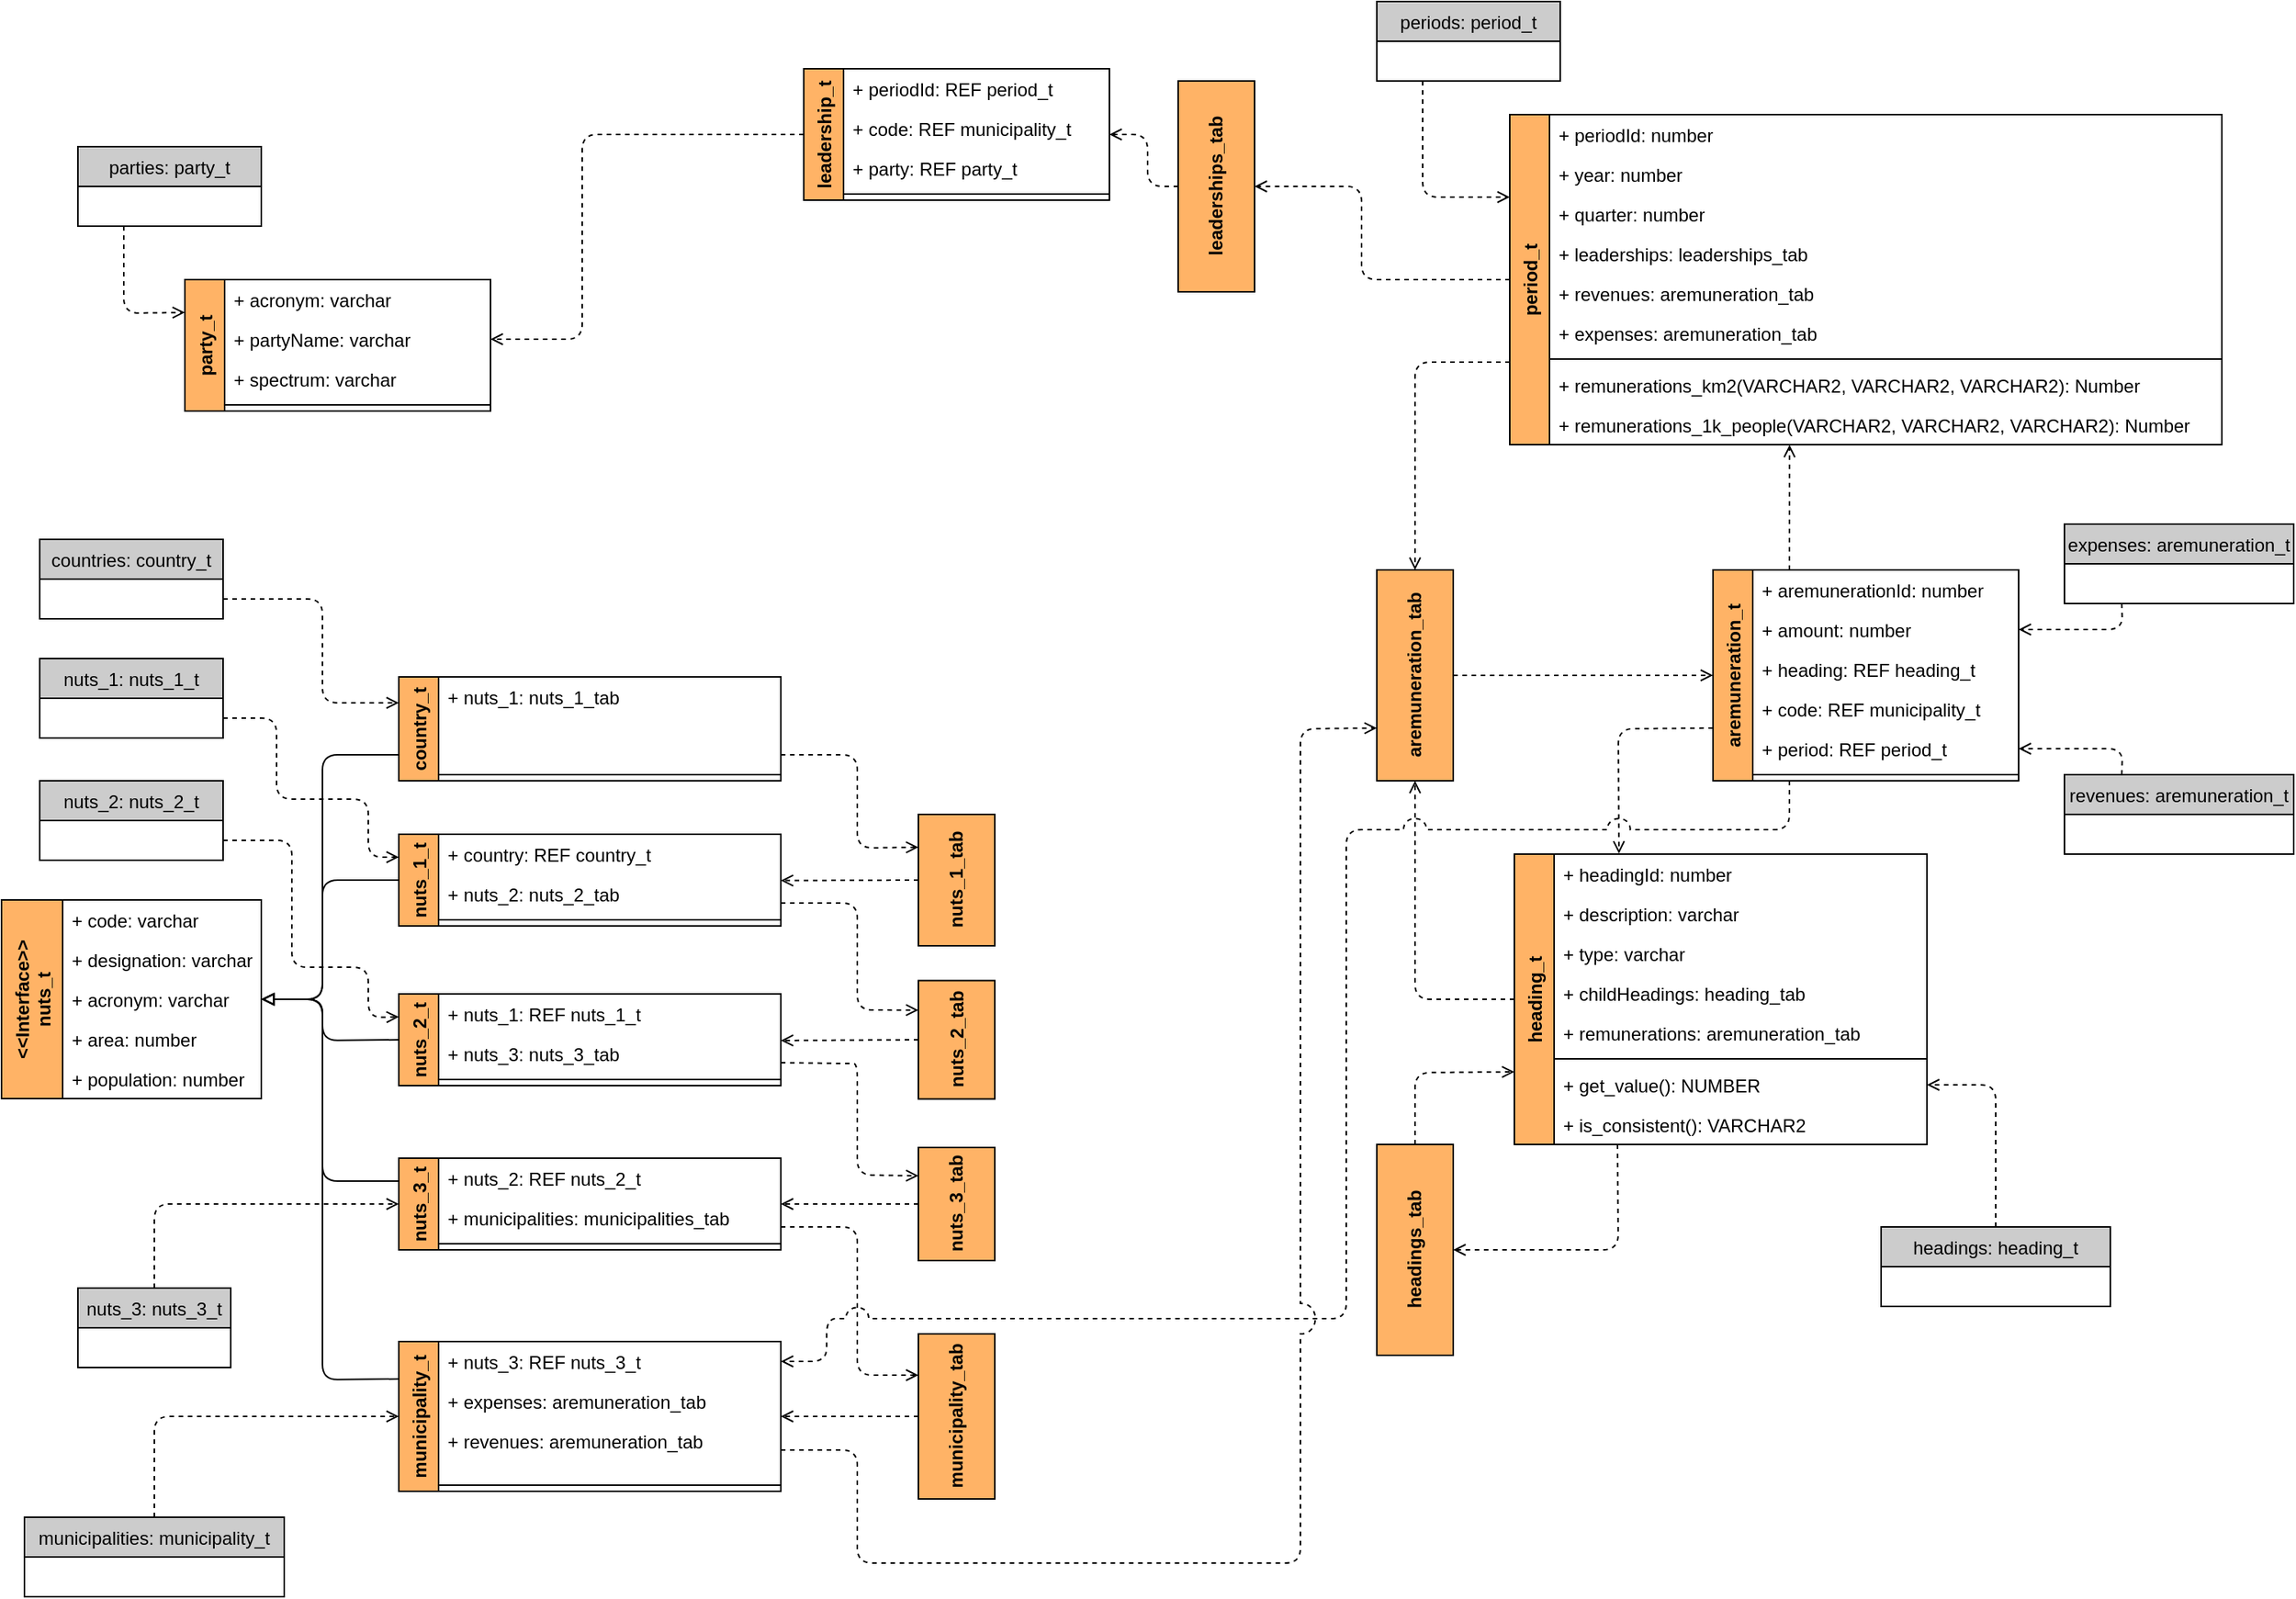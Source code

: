 <mxfile>
    <diagram id="g69ynL82OjRudsUEuq0z" name="Page-1">
        <mxGraphModel dx="1260" dy="1554" grid="1" gridSize="10" guides="1" tooltips="1" connect="1" arrows="1" fold="1" page="1" pageScale="1" pageWidth="800" pageHeight="600" background="#ffffff" math="0" shadow="0">
            <root>
                <mxCell id="0"/>
                <mxCell id="1" parent="0"/>
                <mxCell id="213" style="edgeStyle=none;jumpStyle=none;jumpSize=15;html=1;exitX=0;exitY=0.25;exitDx=0;exitDy=0;endArrow=block;endFill=0;entryX=1;entryY=0.5;entryDx=0;entryDy=0;" edge="1" parent="1" source="2" target="9">
                    <mxGeometry relative="1" as="geometry">
                        <mxPoint x="220" y="220" as="targetPoint"/>
                        <Array as="points">
                            <mxPoint x="240" y="420"/>
                            <mxPoint x="240" y="171"/>
                        </Array>
                    </mxGeometry>
                </mxCell>
                <mxCell id="2" value="municipality_t" style="swimlane;fontStyle=1;align=center;verticalAlign=top;childLayout=stackLayout;horizontal=0;startSize=26;horizontalStack=0;resizeParent=1;resizeParentMax=0;resizeLast=0;collapsible=1;marginBottom=0;fillColor=#FFB366;" parent="1" vertex="1">
                    <mxGeometry x="290" y="395" width="250" height="98" as="geometry"/>
                </mxCell>
                <mxCell id="97" value="+ nuts_3: REF nuts_3_t" style="text;strokeColor=none;fillColor=none;align=left;verticalAlign=top;spacingLeft=4;spacingRight=4;overflow=hidden;rotatable=0;points=[[0,0.5],[1,0.5]];portConstraint=eastwest;" parent="2" vertex="1">
                    <mxGeometry x="26" width="224" height="26" as="geometry"/>
                </mxCell>
                <mxCell id="3" value="+ expenses: aremuneration_tab" style="text;strokeColor=none;fillColor=none;align=left;verticalAlign=top;spacingLeft=4;spacingRight=4;overflow=hidden;rotatable=0;points=[[0,0.5],[1,0.5]];portConstraint=eastwest;" parent="2" vertex="1">
                    <mxGeometry x="26" y="26" width="224" height="26" as="geometry"/>
                </mxCell>
                <mxCell id="99" value="+ revenues: aremuneration_tab" style="text;strokeColor=none;fillColor=none;align=left;verticalAlign=top;spacingLeft=4;spacingRight=4;overflow=hidden;rotatable=0;points=[[0,0.5],[1,0.5]];portConstraint=eastwest;" parent="2" vertex="1">
                    <mxGeometry x="26" y="52" width="224" height="38" as="geometry"/>
                </mxCell>
                <mxCell id="4" value="" style="line;strokeWidth=1;fillColor=none;align=left;verticalAlign=middle;spacingTop=-1;spacingLeft=3;spacingRight=3;rotatable=0;labelPosition=right;points=[];portConstraint=eastwest;" parent="2" vertex="1">
                    <mxGeometry x="26" y="90" width="224" height="8" as="geometry"/>
                </mxCell>
                <mxCell id="6" value="&lt;&lt;Interface&gt;&gt;&#10;nuts_t" style="swimlane;fontStyle=1;childLayout=stackLayout;horizontal=0;startSize=40;horizontalStack=0;resizeParent=1;resizeParentMax=0;resizeLast=0;collapsible=1;marginBottom=0;fillColor=#FFB366;" parent="1" vertex="1">
                    <mxGeometry x="30" y="106" width="170" height="130" as="geometry"/>
                </mxCell>
                <mxCell id="7" value="+ code: varchar" style="text;strokeColor=none;fillColor=none;align=left;verticalAlign=top;spacingLeft=4;spacingRight=4;overflow=hidden;rotatable=0;points=[[0,0.5],[1,0.5]];portConstraint=eastwest;fontStyle=0" parent="6" vertex="1">
                    <mxGeometry x="40" width="130" height="26" as="geometry"/>
                </mxCell>
                <mxCell id="8" value="+ designation: varchar" style="text;strokeColor=none;fillColor=none;align=left;verticalAlign=top;spacingLeft=4;spacingRight=4;overflow=hidden;rotatable=0;points=[[0,0.5],[1,0.5]];portConstraint=eastwest;" parent="6" vertex="1">
                    <mxGeometry x="40" y="26" width="130" height="26" as="geometry"/>
                </mxCell>
                <mxCell id="9" value="+ acronym: varchar" style="text;strokeColor=none;fillColor=none;align=left;verticalAlign=top;spacingLeft=4;spacingRight=4;overflow=hidden;rotatable=0;points=[[0,0.5],[1,0.5]];portConstraint=eastwest;" parent="6" vertex="1">
                    <mxGeometry x="40" y="52" width="130" height="26" as="geometry"/>
                </mxCell>
                <mxCell id="26" value="+ area: number" style="text;strokeColor=none;fillColor=none;align=left;verticalAlign=top;spacingLeft=4;spacingRight=4;overflow=hidden;rotatable=0;points=[[0,0.5],[1,0.5]];portConstraint=eastwest;" parent="6" vertex="1">
                    <mxGeometry x="40" y="78" width="130" height="26" as="geometry"/>
                </mxCell>
                <mxCell id="27" value="+ population: number" style="text;strokeColor=none;fillColor=none;align=left;verticalAlign=top;spacingLeft=4;spacingRight=4;overflow=hidden;rotatable=0;points=[[0,0.5],[1,0.5]];portConstraint=eastwest;" parent="6" vertex="1">
                    <mxGeometry x="40" y="104" width="130" height="26" as="geometry"/>
                </mxCell>
                <mxCell id="149" style="edgeStyle=none;html=1;exitX=1;exitY=0.75;exitDx=0;exitDy=0;dashed=1;endArrow=open;endFill=0;entryX=0.25;entryY=1;entryDx=0;entryDy=0;" edge="1" parent="1" source="10" target="127">
                    <mxGeometry relative="1" as="geometry">
                        <mxPoint x="570" y="370" as="targetPoint"/>
                        <Array as="points">
                            <mxPoint x="590" y="320"/>
                            <mxPoint x="590" y="417"/>
                        </Array>
                    </mxGeometry>
                </mxCell>
                <mxCell id="212" style="edgeStyle=none;jumpStyle=none;jumpSize=15;html=1;exitX=0;exitY=0.25;exitDx=0;exitDy=0;endArrow=block;endFill=0;entryX=1;entryY=0.5;entryDx=0;entryDy=0;" edge="1" parent="1" source="10" target="9">
                    <mxGeometry relative="1" as="geometry">
                        <mxPoint x="250" y="230" as="targetPoint"/>
                        <Array as="points">
                            <mxPoint x="240" y="290"/>
                            <mxPoint x="240" y="171"/>
                        </Array>
                    </mxGeometry>
                </mxCell>
                <mxCell id="10" value="nuts_3_t" style="swimlane;fontStyle=1;align=center;verticalAlign=top;childLayout=stackLayout;horizontal=0;startSize=26;horizontalStack=0;resizeParent=1;resizeParentMax=0;resizeLast=0;collapsible=1;marginBottom=0;fillColor=#FFB366;" parent="1" vertex="1">
                    <mxGeometry x="290" y="275" width="250" height="60" as="geometry"/>
                </mxCell>
                <mxCell id="11" value="+ nuts_2: REF nuts_2_t" style="text;strokeColor=none;fillColor=none;align=left;verticalAlign=top;spacingLeft=4;spacingRight=4;overflow=hidden;rotatable=0;points=[[0,0.5],[1,0.5]];portConstraint=eastwest;" parent="10" vertex="1">
                    <mxGeometry x="26" width="224" height="26" as="geometry"/>
                </mxCell>
                <mxCell id="32" value="+ municipalities: municipalities_tab" style="text;strokeColor=none;fillColor=none;align=left;verticalAlign=top;spacingLeft=4;spacingRight=4;overflow=hidden;rotatable=0;points=[[0,0.5],[1,0.5]];portConstraint=eastwest;" parent="10" vertex="1">
                    <mxGeometry x="26" y="26" width="224" height="26" as="geometry"/>
                </mxCell>
                <mxCell id="12" value="" style="line;strokeWidth=1;fillColor=none;align=left;verticalAlign=middle;spacingTop=-1;spacingLeft=3;spacingRight=3;rotatable=0;labelPosition=right;points=[];portConstraint=eastwest;" parent="10" vertex="1">
                    <mxGeometry x="26" y="52" width="224" height="8" as="geometry"/>
                </mxCell>
                <mxCell id="153" style="edgeStyle=none;html=1;exitX=1;exitY=0.75;exitDx=0;exitDy=0;dashed=1;endArrow=open;endFill=0;entryX=0.25;entryY=1;entryDx=0;entryDy=0;" edge="1" parent="1" source="33" target="128">
                    <mxGeometry relative="1" as="geometry">
                        <mxPoint x="580" y="220" as="targetPoint"/>
                        <Array as="points">
                            <mxPoint x="580" y="213"/>
                            <mxPoint x="590" y="213"/>
                            <mxPoint x="590" y="286"/>
                        </Array>
                    </mxGeometry>
                </mxCell>
                <mxCell id="211" style="edgeStyle=none;jumpStyle=none;jumpSize=15;html=1;exitX=0;exitY=0.5;exitDx=0;exitDy=0;endArrow=block;endFill=0;entryX=1;entryY=0.5;entryDx=0;entryDy=0;" edge="1" parent="1" source="33" target="9">
                    <mxGeometry relative="1" as="geometry">
                        <mxPoint x="200" y="170" as="targetPoint"/>
                        <Array as="points">
                            <mxPoint x="240" y="198"/>
                            <mxPoint x="240" y="171"/>
                        </Array>
                    </mxGeometry>
                </mxCell>
                <mxCell id="33" value="nuts_2_t" style="swimlane;fontStyle=1;align=center;verticalAlign=top;childLayout=stackLayout;horizontal=0;startSize=26;horizontalStack=0;resizeParent=1;resizeParentMax=0;resizeLast=0;collapsible=1;marginBottom=0;fillColor=#FFB366;" parent="1" vertex="1">
                    <mxGeometry x="290" y="167.5" width="250" height="60" as="geometry"/>
                </mxCell>
                <mxCell id="34" value="+ nuts_1: REF nuts_1_t" style="text;strokeColor=none;fillColor=none;align=left;verticalAlign=top;spacingLeft=4;spacingRight=4;overflow=hidden;rotatable=0;points=[[0,0.5],[1,0.5]];portConstraint=eastwest;" parent="33" vertex="1">
                    <mxGeometry x="26" width="224" height="26" as="geometry"/>
                </mxCell>
                <mxCell id="35" value="+ nuts_3: nuts_3_tab" style="text;strokeColor=none;fillColor=none;align=left;verticalAlign=top;spacingLeft=4;spacingRight=4;overflow=hidden;rotatable=0;points=[[0,0.5],[1,0.5]];portConstraint=eastwest;" parent="33" vertex="1">
                    <mxGeometry x="26" y="26" width="224" height="26" as="geometry"/>
                </mxCell>
                <mxCell id="36" value="" style="line;strokeWidth=1;fillColor=none;align=left;verticalAlign=middle;spacingTop=-1;spacingLeft=3;spacingRight=3;rotatable=0;labelPosition=right;points=[];portConstraint=eastwest;" parent="33" vertex="1">
                    <mxGeometry x="26" y="52" width="224" height="8" as="geometry"/>
                </mxCell>
                <mxCell id="157" style="edgeStyle=none;html=1;exitX=1;exitY=0.75;exitDx=0;exitDy=0;entryX=0.25;entryY=1;entryDx=0;entryDy=0;dashed=1;endArrow=open;endFill=0;" edge="1" parent="1" source="48" target="129">
                    <mxGeometry relative="1" as="geometry">
                        <Array as="points">
                            <mxPoint x="590" y="108"/>
                            <mxPoint x="590" y="178"/>
                        </Array>
                    </mxGeometry>
                </mxCell>
                <mxCell id="210" style="edgeStyle=none;jumpStyle=none;jumpSize=15;html=1;exitX=0;exitY=0.5;exitDx=0;exitDy=0;entryX=1;entryY=0.5;entryDx=0;entryDy=0;endArrow=block;endFill=0;" edge="1" parent="1" source="48" target="9">
                    <mxGeometry relative="1" as="geometry">
                        <Array as="points">
                            <mxPoint x="240" y="93"/>
                            <mxPoint x="240" y="171"/>
                        </Array>
                    </mxGeometry>
                </mxCell>
                <mxCell id="48" value="nuts_1_t" style="swimlane;fontStyle=1;align=center;verticalAlign=top;childLayout=stackLayout;horizontal=0;startSize=26;horizontalStack=0;resizeParent=1;resizeParentMax=0;resizeLast=0;collapsible=1;marginBottom=0;fillColor=#FFB366;" parent="1" vertex="1">
                    <mxGeometry x="290" y="63" width="250" height="60" as="geometry"/>
                </mxCell>
                <mxCell id="49" value="+ country: REF country_t" style="text;strokeColor=none;fillColor=none;align=left;verticalAlign=top;spacingLeft=4;spacingRight=4;overflow=hidden;rotatable=0;points=[[0,0.5],[1,0.5]];portConstraint=eastwest;" parent="48" vertex="1">
                    <mxGeometry x="26" width="224" height="26" as="geometry"/>
                </mxCell>
                <mxCell id="50" value="+ nuts_2: nuts_2_tab" style="text;strokeColor=none;fillColor=none;align=left;verticalAlign=top;spacingLeft=4;spacingRight=4;overflow=hidden;rotatable=0;points=[[0,0.5],[1,0.5]];portConstraint=eastwest;" parent="48" vertex="1">
                    <mxGeometry x="26" y="26" width="224" height="26" as="geometry"/>
                </mxCell>
                <mxCell id="51" value="" style="line;strokeWidth=1;fillColor=none;align=left;verticalAlign=middle;spacingTop=-1;spacingLeft=3;spacingRight=3;rotatable=0;labelPosition=right;points=[];portConstraint=eastwest;" parent="48" vertex="1">
                    <mxGeometry x="26" y="52" width="224" height="8" as="geometry"/>
                </mxCell>
                <mxCell id="158" style="edgeStyle=none;html=1;exitX=1;exitY=0.75;exitDx=0;exitDy=0;entryX=0.25;entryY=1;entryDx=0;entryDy=0;dashed=1;endArrow=open;endFill=0;" edge="1" parent="1" source="53" target="126">
                    <mxGeometry relative="1" as="geometry">
                        <Array as="points">
                            <mxPoint x="590" y="11"/>
                            <mxPoint x="590" y="72"/>
                        </Array>
                    </mxGeometry>
                </mxCell>
                <mxCell id="204" style="edgeStyle=none;jumpStyle=none;jumpSize=15;html=1;exitX=0;exitY=0.75;exitDx=0;exitDy=0;entryX=1;entryY=0.5;entryDx=0;entryDy=0;endArrow=block;endFill=0;" edge="1" parent="1" source="53" target="9">
                    <mxGeometry relative="1" as="geometry">
                        <Array as="points">
                            <mxPoint x="240" y="11"/>
                            <mxPoint x="240" y="171"/>
                        </Array>
                    </mxGeometry>
                </mxCell>
                <mxCell id="53" value="country_t" style="swimlane;fontStyle=1;align=center;verticalAlign=top;childLayout=stackLayout;horizontal=0;startSize=26;horizontalStack=0;resizeParent=1;resizeParentMax=0;resizeLast=0;collapsible=1;marginBottom=0;fillColor=#FFB366;" parent="1" vertex="1">
                    <mxGeometry x="290" y="-40" width="250" height="68" as="geometry">
                        <mxRectangle x="140" y="-30" width="30" height="80" as="alternateBounds"/>
                    </mxGeometry>
                </mxCell>
                <mxCell id="55" value="+ nuts_1: nuts_1_tab" style="text;strokeColor=none;fillColor=none;align=left;verticalAlign=top;spacingLeft=4;spacingRight=4;overflow=hidden;rotatable=0;points=[[0,0.5],[1,0.5]];portConstraint=eastwest;" parent="53" vertex="1">
                    <mxGeometry x="26" width="224" height="60" as="geometry"/>
                </mxCell>
                <mxCell id="56" value="" style="line;strokeWidth=1;fillColor=none;align=left;verticalAlign=middle;spacingTop=-1;spacingLeft=3;spacingRight=3;rotatable=0;labelPosition=right;points=[];portConstraint=eastwest;" parent="53" vertex="1">
                    <mxGeometry x="26" y="60" width="224" height="8" as="geometry"/>
                </mxCell>
                <mxCell id="58" value="party_t" style="swimlane;fontStyle=1;align=center;verticalAlign=top;childLayout=stackLayout;horizontal=0;startSize=26;horizontalStack=0;resizeParent=1;resizeParentMax=0;resizeLast=0;collapsible=1;marginBottom=0;fillColor=#FFB366;" parent="1" vertex="1">
                    <mxGeometry x="150" y="-300" width="200" height="86" as="geometry"/>
                </mxCell>
                <mxCell id="66" value="+ acronym: varchar" style="text;strokeColor=none;fillColor=none;align=left;verticalAlign=top;spacingLeft=4;spacingRight=4;overflow=hidden;rotatable=0;points=[[0,0.5],[1,0.5]];portConstraint=eastwest;fontStyle=0" parent="58" vertex="1">
                    <mxGeometry x="26" width="174" height="26" as="geometry"/>
                </mxCell>
                <mxCell id="59" value="+ partyName: varchar" style="text;strokeColor=none;fillColor=none;align=left;verticalAlign=top;spacingLeft=4;spacingRight=4;overflow=hidden;rotatable=0;points=[[0,0.5],[1,0.5]];portConstraint=eastwest;fontStyle=0" parent="58" vertex="1">
                    <mxGeometry x="26" y="26" width="174" height="26" as="geometry"/>
                </mxCell>
                <mxCell id="67" value="+ spectrum: varchar" style="text;strokeColor=none;fillColor=none;align=left;verticalAlign=top;spacingLeft=4;spacingRight=4;overflow=hidden;rotatable=0;points=[[0,0.5],[1,0.5]];portConstraint=eastwest;fontStyle=0" parent="58" vertex="1">
                    <mxGeometry x="26" y="52" width="174" height="26" as="geometry"/>
                </mxCell>
                <mxCell id="60" value="" style="line;strokeWidth=1;fillColor=none;align=left;verticalAlign=middle;spacingTop=-1;spacingLeft=3;spacingRight=3;rotatable=0;labelPosition=right;points=[];portConstraint=eastwest;" parent="58" vertex="1">
                    <mxGeometry x="26" y="78" width="174" height="8" as="geometry"/>
                </mxCell>
                <mxCell id="143" style="edgeStyle=none;html=1;exitX=0;exitY=0.75;exitDx=0;exitDy=0;entryX=0;entryY=0.5;entryDx=0;entryDy=0;dashed=1;endArrow=open;endFill=0;" edge="1" parent="1" source="68" target="120">
                    <mxGeometry relative="1" as="geometry">
                        <Array as="points">
                            <mxPoint x="955" y="-246"/>
                        </Array>
                    </mxGeometry>
                </mxCell>
                <mxCell id="186" style="edgeStyle=none;html=1;exitX=0;exitY=0.5;exitDx=0;exitDy=0;entryX=0.5;entryY=0;entryDx=0;entryDy=0;dashed=1;endArrow=open;endFill=0;" edge="1" parent="1" source="68" target="140">
                    <mxGeometry relative="1" as="geometry">
                        <Array as="points">
                            <mxPoint x="920" y="-300"/>
                            <mxPoint x="920" y="-361"/>
                        </Array>
                    </mxGeometry>
                </mxCell>
                <mxCell id="68" value="period_t" style="swimlane;fontStyle=1;align=center;verticalAlign=top;childLayout=stackLayout;horizontal=0;startSize=26;horizontalStack=0;resizeParent=1;resizeParentMax=0;resizeLast=0;collapsible=1;marginBottom=0;fillColor=#FFB366;" parent="1" vertex="1">
                    <mxGeometry x="1017" y="-408" width="466" height="216" as="geometry"/>
                </mxCell>
                <mxCell id="69" value="+ periodId: number" style="text;strokeColor=none;fillColor=none;align=left;verticalAlign=top;spacingLeft=4;spacingRight=4;overflow=hidden;rotatable=0;points=[[0,0.5],[1,0.5]];portConstraint=eastwest;fontStyle=0" parent="68" vertex="1">
                    <mxGeometry x="26" width="440" height="26" as="geometry"/>
                </mxCell>
                <mxCell id="70" value="+ year: number" style="text;strokeColor=none;fillColor=none;align=left;verticalAlign=top;spacingLeft=4;spacingRight=4;overflow=hidden;rotatable=0;points=[[0,0.5],[1,0.5]];portConstraint=eastwest;fontStyle=0" parent="68" vertex="1">
                    <mxGeometry x="26" y="26" width="440" height="26" as="geometry"/>
                </mxCell>
                <mxCell id="74" value="+ quarter: number" style="text;strokeColor=none;fillColor=none;align=left;verticalAlign=top;spacingLeft=4;spacingRight=4;overflow=hidden;rotatable=0;points=[[0,0.5],[1,0.5]];portConstraint=eastwest;fontStyle=0" parent="68" vertex="1">
                    <mxGeometry x="26" y="52" width="440" height="26" as="geometry"/>
                </mxCell>
                <mxCell id="73" value="+ leaderships: leaderships_tab" style="text;strokeColor=none;fillColor=none;align=left;verticalAlign=top;spacingLeft=4;spacingRight=4;overflow=hidden;rotatable=0;points=[[0,0.5],[1,0.5]];portConstraint=eastwest;fontStyle=0" parent="68" vertex="1">
                    <mxGeometry x="26" y="78" width="440" height="26" as="geometry"/>
                </mxCell>
                <mxCell id="101" value="+ revenues: aremuneration_tab" style="text;strokeColor=none;fillColor=none;align=left;verticalAlign=top;spacingLeft=4;spacingRight=4;overflow=hidden;rotatable=0;points=[[0,0.5],[1,0.5]];portConstraint=eastwest;" parent="68" vertex="1">
                    <mxGeometry x="26" y="104" width="440" height="26" as="geometry"/>
                </mxCell>
                <mxCell id="100" value="+ expenses: aremuneration_tab" style="text;strokeColor=none;fillColor=none;align=left;verticalAlign=top;spacingLeft=4;spacingRight=4;overflow=hidden;rotatable=0;points=[[0,0.5],[1,0.5]];portConstraint=eastwest;" parent="68" vertex="1">
                    <mxGeometry x="26" y="130" width="440" height="26" as="geometry"/>
                </mxCell>
                <mxCell id="71" value="" style="line;strokeWidth=1;fillColor=none;align=left;verticalAlign=middle;spacingTop=-1;spacingLeft=3;spacingRight=3;rotatable=0;labelPosition=right;points=[];portConstraint=eastwest;" parent="68" vertex="1">
                    <mxGeometry x="26" y="156" width="440" height="8" as="geometry"/>
                </mxCell>
                <mxCell id="72" value="+ remunerations_km2(VARCHAR2, VARCHAR2, VARCHAR2): Number" style="text;strokeColor=none;fillColor=none;align=left;verticalAlign=top;spacingLeft=4;spacingRight=4;overflow=hidden;rotatable=0;points=[[0,0.5],[1,0.5]];portConstraint=eastwest;" parent="68" vertex="1">
                    <mxGeometry x="26" y="164" width="440" height="26" as="geometry"/>
                </mxCell>
                <mxCell id="111" value="+ remunerations_1k_people(VARCHAR2, VARCHAR2, VARCHAR2): Number" style="text;strokeColor=none;fillColor=none;align=left;verticalAlign=top;spacingLeft=4;spacingRight=4;overflow=hidden;rotatable=0;points=[[0,0.5],[1,0.5]];portConstraint=eastwest;" vertex="1" parent="68">
                    <mxGeometry x="26" y="190" width="440" height="26" as="geometry"/>
                </mxCell>
                <mxCell id="184" style="edgeStyle=none;html=1;exitX=0;exitY=0.5;exitDx=0;exitDy=0;entryX=1;entryY=0.5;entryDx=0;entryDy=0;dashed=1;endArrow=open;endFill=0;" edge="1" parent="1" source="75" target="59">
                    <mxGeometry relative="1" as="geometry">
                        <Array as="points">
                            <mxPoint x="410" y="-395"/>
                            <mxPoint x="410" y="-261"/>
                        </Array>
                    </mxGeometry>
                </mxCell>
                <mxCell id="75" value="leadership_t" style="swimlane;fontStyle=1;align=center;verticalAlign=top;childLayout=stackLayout;horizontal=0;startSize=26;horizontalStack=0;resizeParent=1;resizeParentMax=0;resizeLast=0;collapsible=1;marginBottom=0;fillColor=#FFB366;" parent="1" vertex="1">
                    <mxGeometry x="555" y="-438" width="200" height="86" as="geometry"/>
                </mxCell>
                <mxCell id="76" value="+ periodId: REF period_t" style="text;strokeColor=none;fillColor=none;align=left;verticalAlign=top;spacingLeft=4;spacingRight=4;overflow=hidden;rotatable=0;points=[[0,0.5],[1,0.5]];portConstraint=eastwest;fontStyle=0" parent="75" vertex="1">
                    <mxGeometry x="26" width="174" height="26" as="geometry"/>
                </mxCell>
                <mxCell id="77" value="+ code: REF municipality_t" style="text;strokeColor=none;fillColor=none;align=left;verticalAlign=top;spacingLeft=4;spacingRight=4;overflow=hidden;rotatable=0;points=[[0,0.5],[1,0.5]];portConstraint=eastwest;fontStyle=0" parent="75" vertex="1">
                    <mxGeometry x="26" y="26" width="174" height="26" as="geometry"/>
                </mxCell>
                <mxCell id="80" value="+ party: REF party_t" style="text;strokeColor=none;fillColor=none;align=left;verticalAlign=top;spacingLeft=4;spacingRight=4;overflow=hidden;rotatable=0;points=[[0,0.5],[1,0.5]];portConstraint=eastwest;fontStyle=0" parent="75" vertex="1">
                    <mxGeometry x="26" y="52" width="174" height="26" as="geometry"/>
                </mxCell>
                <mxCell id="78" value="" style="line;strokeWidth=1;fillColor=none;align=left;verticalAlign=middle;spacingTop=-1;spacingLeft=3;spacingRight=3;rotatable=0;labelPosition=right;points=[];portConstraint=eastwest;" parent="75" vertex="1">
                    <mxGeometry x="26" y="78" width="174" height="8" as="geometry"/>
                </mxCell>
                <mxCell id="144" style="edgeStyle=none;html=1;exitX=0;exitY=0.5;exitDx=0;exitDy=0;entryX=1;entryY=0.5;entryDx=0;entryDy=0;dashed=1;endArrow=open;endFill=0;" edge="1" parent="1" source="81" target="120">
                    <mxGeometry relative="1" as="geometry">
                        <Array as="points">
                            <mxPoint x="955" y="171"/>
                        </Array>
                    </mxGeometry>
                </mxCell>
                <mxCell id="147" style="edgeStyle=none;html=1;exitX=0.25;exitY=1;exitDx=0;exitDy=0;dashed=1;endArrow=open;endFill=0;entryX=0.5;entryY=0;entryDx=0;entryDy=0;" edge="1" parent="1" source="81" target="141">
                    <mxGeometry relative="1" as="geometry">
                        <mxPoint x="1087.5" y="300" as="targetPoint"/>
                        <Array as="points">
                            <mxPoint x="1088" y="335"/>
                        </Array>
                    </mxGeometry>
                </mxCell>
                <mxCell id="81" value="heading_t" style="swimlane;fontStyle=1;align=center;verticalAlign=top;childLayout=stackLayout;horizontal=0;startSize=26;horizontalStack=0;resizeParent=1;resizeParentMax=0;resizeLast=0;collapsible=1;marginBottom=0;fillColor=#FFB366;" parent="1" vertex="1">
                    <mxGeometry x="1020" y="76" width="270" height="190" as="geometry"/>
                </mxCell>
                <mxCell id="82" value="+ headingId: number" style="text;strokeColor=none;fillColor=none;align=left;verticalAlign=top;spacingLeft=4;spacingRight=4;overflow=hidden;rotatable=0;points=[[0,0.5],[1,0.5]];portConstraint=eastwest;fontStyle=0" parent="81" vertex="1">
                    <mxGeometry x="26" width="244" height="26" as="geometry"/>
                </mxCell>
                <mxCell id="83" value="+ description: varchar" style="text;strokeColor=none;fillColor=none;align=left;verticalAlign=top;spacingLeft=4;spacingRight=4;overflow=hidden;rotatable=0;points=[[0,0.5],[1,0.5]];portConstraint=eastwest;fontStyle=0" parent="81" vertex="1">
                    <mxGeometry x="26" y="26" width="244" height="26" as="geometry"/>
                </mxCell>
                <mxCell id="84" value="+ type: varchar" style="text;strokeColor=none;fillColor=none;align=left;verticalAlign=top;spacingLeft=4;spacingRight=4;overflow=hidden;rotatable=0;points=[[0,0.5],[1,0.5]];portConstraint=eastwest;fontStyle=0" parent="81" vertex="1">
                    <mxGeometry x="26" y="52" width="244" height="26" as="geometry"/>
                </mxCell>
                <mxCell id="88" value="+ childHeadings: heading_tab" style="text;strokeColor=none;fillColor=none;align=left;verticalAlign=top;spacingLeft=4;spacingRight=4;overflow=hidden;rotatable=0;points=[[0,0.5],[1,0.5]];portConstraint=eastwest;fontStyle=0" parent="81" vertex="1">
                    <mxGeometry x="26" y="78" width="244" height="26" as="geometry"/>
                </mxCell>
                <mxCell id="102" value="+ remunerations: aremuneration_tab" style="text;strokeColor=none;fillColor=none;align=left;verticalAlign=top;spacingLeft=4;spacingRight=4;overflow=hidden;rotatable=0;points=[[0,0.5],[1,0.5]];portConstraint=eastwest;" parent="81" vertex="1">
                    <mxGeometry x="26" y="104" width="244" height="26" as="geometry"/>
                </mxCell>
                <mxCell id="86" value="" style="line;strokeWidth=1;fillColor=none;align=left;verticalAlign=middle;spacingTop=-1;spacingLeft=3;spacingRight=3;rotatable=0;labelPosition=right;points=[];portConstraint=eastwest;" parent="81" vertex="1">
                    <mxGeometry x="26" y="130" width="244" height="8" as="geometry"/>
                </mxCell>
                <mxCell id="87" value="+ get_value(): NUMBER" style="text;strokeColor=none;fillColor=none;align=left;verticalAlign=top;spacingLeft=4;spacingRight=4;overflow=hidden;rotatable=0;points=[[0,0.5],[1,0.5]];portConstraint=eastwest;" parent="81" vertex="1">
                    <mxGeometry x="26" y="138" width="244" height="26" as="geometry"/>
                </mxCell>
                <mxCell id="112" value="+ is_consistent(): VARCHAR2" style="text;strokeColor=none;fillColor=none;align=left;verticalAlign=top;spacingLeft=4;spacingRight=4;overflow=hidden;rotatable=0;points=[[0,0.5],[1,0.5]];portConstraint=eastwest;" vertex="1" parent="81">
                    <mxGeometry x="26" y="164" width="244" height="26" as="geometry"/>
                </mxCell>
                <mxCell id="199" style="edgeStyle=none;html=1;exitX=0;exitY=0.75;exitDx=0;exitDy=0;dashed=1;endArrow=open;endFill=0;entryX=0.174;entryY=-0.014;entryDx=0;entryDy=0;entryPerimeter=0;" edge="1" parent="1" source="89" target="82">
                    <mxGeometry relative="1" as="geometry">
                        <mxPoint x="1090" y="70" as="targetPoint"/>
                        <Array as="points">
                            <mxPoint x="1088" y="-6"/>
                        </Array>
                    </mxGeometry>
                </mxCell>
                <mxCell id="201" style="edgeStyle=none;html=1;exitX=0.25;exitY=0;exitDx=0;exitDy=0;dashed=1;endArrow=open;endFill=0;entryX=0.357;entryY=1.005;entryDx=0;entryDy=0;entryPerimeter=0;" edge="1" parent="1" source="89" target="111">
                    <mxGeometry relative="1" as="geometry">
                        <mxPoint x="1160" y="-160" as="targetPoint"/>
                    </mxGeometry>
                </mxCell>
                <mxCell id="203" style="edgeStyle=none;html=1;exitX=0.25;exitY=1;exitDx=0;exitDy=0;entryX=1;entryY=0.5;entryDx=0;entryDy=0;dashed=1;endArrow=open;endFill=0;jumpStyle=arc;jumpSize=15;" edge="1" parent="1" source="89" target="97">
                    <mxGeometry relative="1" as="geometry">
                        <Array as="points">
                            <mxPoint x="1200" y="60"/>
                            <mxPoint x="910" y="60"/>
                            <mxPoint x="910" y="380"/>
                            <mxPoint x="570" y="380"/>
                            <mxPoint x="570" y="408"/>
                        </Array>
                    </mxGeometry>
                </mxCell>
                <mxCell id="89" value="aremuneration_t" style="swimlane;fontStyle=1;align=center;verticalAlign=top;childLayout=stackLayout;horizontal=0;startSize=26;horizontalStack=0;resizeParent=1;resizeParentMax=0;resizeLast=0;collapsible=1;marginBottom=0;fillColor=#FFB366;" parent="1" vertex="1">
                    <mxGeometry x="1150" y="-110" width="200" height="138" as="geometry"/>
                </mxCell>
                <mxCell id="90" value="+ aremunerationId: number" style="text;strokeColor=none;fillColor=none;align=left;verticalAlign=top;spacingLeft=4;spacingRight=4;overflow=hidden;rotatable=0;points=[[0,0.5],[1,0.5]];portConstraint=eastwest;fontStyle=0" parent="89" vertex="1">
                    <mxGeometry x="26" width="174" height="26" as="geometry"/>
                </mxCell>
                <mxCell id="91" value="+ amount: number" style="text;strokeColor=none;fillColor=none;align=left;verticalAlign=top;spacingLeft=4;spacingRight=4;overflow=hidden;rotatable=0;points=[[0,0.5],[1,0.5]];portConstraint=eastwest;fontStyle=0" parent="89" vertex="1">
                    <mxGeometry x="26" y="26" width="174" height="26" as="geometry"/>
                </mxCell>
                <mxCell id="92" value="+ heading: REF heading_t" style="text;strokeColor=none;fillColor=none;align=left;verticalAlign=top;spacingLeft=4;spacingRight=4;overflow=hidden;rotatable=0;points=[[0,0.5],[1,0.5]];portConstraint=eastwest;fontStyle=0" parent="89" vertex="1">
                    <mxGeometry x="26" y="52" width="174" height="26" as="geometry"/>
                </mxCell>
                <mxCell id="93" value="+ code: REF municipality_t" style="text;strokeColor=none;fillColor=none;align=left;verticalAlign=top;spacingLeft=4;spacingRight=4;overflow=hidden;rotatable=0;points=[[0,0.5],[1,0.5]];portConstraint=eastwest;fontStyle=0" parent="89" vertex="1">
                    <mxGeometry x="26" y="78" width="174" height="26" as="geometry"/>
                </mxCell>
                <mxCell id="96" value="+ period: REF period_t" style="text;strokeColor=none;fillColor=none;align=left;verticalAlign=top;spacingLeft=4;spacingRight=4;overflow=hidden;rotatable=0;points=[[0,0.5],[1,0.5]];portConstraint=eastwest;fontStyle=0" parent="89" vertex="1">
                    <mxGeometry x="26" y="104" width="174" height="26" as="geometry"/>
                </mxCell>
                <mxCell id="94" value="" style="line;strokeWidth=1;fillColor=none;align=left;verticalAlign=middle;spacingTop=-1;spacingLeft=3;spacingRight=3;rotatable=0;labelPosition=right;points=[];portConstraint=eastwest;" parent="89" vertex="1">
                    <mxGeometry x="26" y="130" width="174" height="8" as="geometry"/>
                </mxCell>
                <mxCell id="142" style="edgeStyle=none;html=1;exitX=0.5;exitY=0;exitDx=0;exitDy=0;entryX=0;entryY=0.5;entryDx=0;entryDy=0;dashed=1;endArrow=open;endFill=0;" edge="1" parent="1" source="120" target="89">
                    <mxGeometry relative="1" as="geometry"/>
                </mxCell>
                <mxCell id="120" value="aremuneration_tab" style="html=1;fillColor=#FFB366;direction=south;horizontal=0;fontStyle=1" vertex="1" parent="1">
                    <mxGeometry x="930" y="-110" width="50" height="138" as="geometry"/>
                </mxCell>
                <mxCell id="156" style="edgeStyle=none;html=1;exitX=0.5;exitY=1;exitDx=0;exitDy=0;entryX=1;entryY=0.165;entryDx=0;entryDy=0;entryPerimeter=0;dashed=1;endArrow=open;endFill=0;" edge="1" parent="1" source="126" target="50">
                    <mxGeometry relative="1" as="geometry"/>
                </mxCell>
                <mxCell id="126" value="nuts_1_tab" style="html=1;fillColor=#FFB366;direction=south;horizontal=0;fontStyle=1" vertex="1" parent="1">
                    <mxGeometry x="630" y="50" width="50" height="86" as="geometry"/>
                </mxCell>
                <mxCell id="148" style="edgeStyle=none;html=1;exitX=0.5;exitY=1;exitDx=0;exitDy=0;entryX=1;entryY=0.5;entryDx=0;entryDy=0;dashed=1;endArrow=open;endFill=0;" edge="1" parent="1" source="127" target="2">
                    <mxGeometry relative="1" as="geometry"/>
                </mxCell>
                <mxCell id="127" value="municipality_tab" style="html=1;fillColor=#FFB366;direction=south;horizontal=0;fontStyle=1" vertex="1" parent="1">
                    <mxGeometry x="630" y="390" width="50" height="108" as="geometry"/>
                </mxCell>
                <mxCell id="151" style="edgeStyle=none;html=1;exitX=0.5;exitY=1;exitDx=0;exitDy=0;dashed=1;endArrow=open;endFill=0;entryX=1;entryY=0.154;entryDx=0;entryDy=0;entryPerimeter=0;" edge="1" parent="1" source="128" target="32">
                    <mxGeometry relative="1" as="geometry">
                        <mxPoint x="550" y="305" as="targetPoint"/>
                    </mxGeometry>
                </mxCell>
                <mxCell id="128" value="nuts_3_tab" style="html=1;fillColor=#FFB366;direction=south;horizontal=0;fontStyle=1" vertex="1" parent="1">
                    <mxGeometry x="630" y="268" width="50" height="74" as="geometry"/>
                </mxCell>
                <mxCell id="155" style="edgeStyle=none;html=1;exitX=0.5;exitY=1;exitDx=0;exitDy=0;dashed=1;endArrow=open;endFill=0;" edge="1" parent="1" source="129">
                    <mxGeometry relative="1" as="geometry">
                        <mxPoint x="540" y="198" as="targetPoint"/>
                    </mxGeometry>
                </mxCell>
                <mxCell id="129" value="nuts_2_tab" style="html=1;fillColor=#FFB366;direction=south;horizontal=0;fontStyle=1" vertex="1" parent="1">
                    <mxGeometry x="630" y="158.75" width="50" height="77.5" as="geometry"/>
                </mxCell>
                <mxCell id="219" style="edgeStyle=none;jumpStyle=none;jumpSize=15;html=1;exitX=0.5;exitY=1;exitDx=0;exitDy=0;entryX=1;entryY=0.5;entryDx=0;entryDy=0;dashed=1;endArrow=open;endFill=0;" edge="1" parent="1" source="140" target="75">
                    <mxGeometry relative="1" as="geometry">
                        <Array as="points">
                            <mxPoint x="780" y="-361"/>
                            <mxPoint x="780" y="-395"/>
                        </Array>
                    </mxGeometry>
                </mxCell>
                <mxCell id="140" value="leaderships_tab" style="html=1;fillColor=#FFB366;direction=south;horizontal=0;fontStyle=1" vertex="1" parent="1">
                    <mxGeometry x="800" y="-430" width="50" height="138" as="geometry"/>
                </mxCell>
                <mxCell id="145" style="edgeStyle=none;html=1;exitX=0;exitY=0.5;exitDx=0;exitDy=0;entryX=0;entryY=0.75;entryDx=0;entryDy=0;dashed=1;endArrow=open;endFill=0;" edge="1" parent="1" source="141" target="81">
                    <mxGeometry relative="1" as="geometry">
                        <Array as="points">
                            <mxPoint x="955" y="219"/>
                        </Array>
                    </mxGeometry>
                </mxCell>
                <mxCell id="141" value="headings_tab" style="html=1;fillColor=#FFB366;direction=south;horizontal=0;fontStyle=1" vertex="1" parent="1">
                    <mxGeometry x="930" y="266" width="50" height="138" as="geometry"/>
                </mxCell>
                <mxCell id="159" style="edgeStyle=none;html=1;exitX=1;exitY=0.5;exitDx=0;exitDy=0;entryX=0.75;entryY=1;entryDx=0;entryDy=0;dashed=1;endArrow=open;endFill=0;jumpStyle=arc;jumpSize=20;" edge="1" parent="1" source="99" target="120">
                    <mxGeometry relative="1" as="geometry">
                        <Array as="points">
                            <mxPoint x="590" y="466"/>
                            <mxPoint x="590" y="540"/>
                            <mxPoint x="880" y="540"/>
                            <mxPoint x="880" y="-6"/>
                        </Array>
                    </mxGeometry>
                </mxCell>
                <mxCell id="173" style="edgeStyle=none;html=1;entryX=0;entryY=0.5;entryDx=0;entryDy=0;dashed=1;endArrow=open;endFill=0;" edge="1" parent="1" source="169" target="2">
                    <mxGeometry relative="1" as="geometry">
                        <Array as="points">
                            <mxPoint x="130" y="444"/>
                        </Array>
                    </mxGeometry>
                </mxCell>
                <mxCell id="169" value="municipalities: municipality_t" style="swimlane;fontStyle=0;childLayout=stackLayout;horizontal=1;startSize=26;fillColor=#CCCCCC;horizontalStack=0;resizeParent=1;resizeParentMax=0;resizeLast=0;collapsible=1;marginBottom=0;" vertex="1" parent="1">
                    <mxGeometry x="45" y="510" width="170" height="52" as="geometry"/>
                </mxCell>
                <mxCell id="175" style="edgeStyle=none;html=1;exitX=0.5;exitY=0;exitDx=0;exitDy=0;entryX=0;entryY=0.5;entryDx=0;entryDy=0;dashed=1;endArrow=open;endFill=0;" edge="1" parent="1" source="174" target="10">
                    <mxGeometry relative="1" as="geometry">
                        <Array as="points">
                            <mxPoint x="130" y="305"/>
                        </Array>
                    </mxGeometry>
                </mxCell>
                <mxCell id="174" value="nuts_3: nuts_3_t" style="swimlane;fontStyle=0;childLayout=stackLayout;horizontal=1;startSize=26;fillColor=#CCCCCC;horizontalStack=0;resizeParent=1;resizeParentMax=0;resizeLast=0;collapsible=1;marginBottom=0;" vertex="1" parent="1">
                    <mxGeometry x="80" y="360" width="100" height="52" as="geometry"/>
                </mxCell>
                <mxCell id="215" style="edgeStyle=none;jumpStyle=none;jumpSize=15;html=1;exitX=1;exitY=0.75;exitDx=0;exitDy=0;entryX=0;entryY=0.25;entryDx=0;entryDy=0;endArrow=open;endFill=0;dashed=1;" edge="1" parent="1" source="176" target="33">
                    <mxGeometry relative="1" as="geometry">
                        <Array as="points">
                            <mxPoint x="220" y="67"/>
                            <mxPoint x="220" y="150"/>
                            <mxPoint x="270" y="150"/>
                            <mxPoint x="270" y="183"/>
                        </Array>
                    </mxGeometry>
                </mxCell>
                <mxCell id="176" value="nuts_2: nuts_2_t" style="swimlane;fontStyle=0;childLayout=stackLayout;horizontal=1;startSize=26;fillColor=#CCCCCC;horizontalStack=0;resizeParent=1;resizeParentMax=0;resizeLast=0;collapsible=1;marginBottom=0;" vertex="1" parent="1">
                    <mxGeometry x="55" y="28" width="120" height="52" as="geometry"/>
                </mxCell>
                <mxCell id="216" style="edgeStyle=none;jumpStyle=none;jumpSize=15;html=1;exitX=1;exitY=0.75;exitDx=0;exitDy=0;entryX=0;entryY=0.25;entryDx=0;entryDy=0;dashed=1;endArrow=open;endFill=0;" edge="1" parent="1" source="177" target="48">
                    <mxGeometry relative="1" as="geometry">
                        <Array as="points">
                            <mxPoint x="210" y="-13"/>
                            <mxPoint x="210" y="40"/>
                            <mxPoint x="270" y="40"/>
                            <mxPoint x="270" y="78"/>
                        </Array>
                    </mxGeometry>
                </mxCell>
                <mxCell id="177" value="nuts_1: nuts_1_t" style="swimlane;fontStyle=0;childLayout=stackLayout;horizontal=1;startSize=26;fillColor=#CCCCCC;horizontalStack=0;resizeParent=1;resizeParentMax=0;resizeLast=0;collapsible=1;marginBottom=0;" vertex="1" parent="1">
                    <mxGeometry x="55" y="-52" width="120" height="52" as="geometry"/>
                </mxCell>
                <mxCell id="217" style="edgeStyle=none;jumpStyle=none;jumpSize=15;html=1;exitX=1;exitY=0.75;exitDx=0;exitDy=0;entryX=0;entryY=0.25;entryDx=0;entryDy=0;dashed=1;endArrow=open;endFill=0;" edge="1" parent="1" source="178" target="53">
                    <mxGeometry relative="1" as="geometry">
                        <Array as="points">
                            <mxPoint x="240" y="-91"/>
                            <mxPoint x="240" y="-23"/>
                        </Array>
                    </mxGeometry>
                </mxCell>
                <mxCell id="178" value="countries: country_t" style="swimlane;fontStyle=0;childLayout=stackLayout;horizontal=1;startSize=26;fillColor=#CCCCCC;horizontalStack=0;resizeParent=1;resizeParentMax=0;resizeLast=0;collapsible=1;marginBottom=0;" vertex="1" parent="1">
                    <mxGeometry x="55" y="-130" width="120" height="52" as="geometry"/>
                </mxCell>
                <mxCell id="189" style="edgeStyle=none;html=1;exitX=0.25;exitY=1;exitDx=0;exitDy=0;entryX=0;entryY=0.25;entryDx=0;entryDy=0;dashed=1;endArrow=open;endFill=0;" edge="1" parent="1" source="188" target="58">
                    <mxGeometry relative="1" as="geometry">
                        <Array as="points">
                            <mxPoint x="110" y="-278"/>
                        </Array>
                    </mxGeometry>
                </mxCell>
                <mxCell id="188" value="parties: party_t" style="swimlane;fontStyle=0;childLayout=stackLayout;horizontal=1;startSize=26;fillColor=#CCCCCC;horizontalStack=0;resizeParent=1;resizeParentMax=0;resizeLast=0;collapsible=1;marginBottom=0;" vertex="1" parent="1">
                    <mxGeometry x="80" y="-387" width="120" height="52" as="geometry"/>
                </mxCell>
                <mxCell id="191" style="edgeStyle=none;html=1;exitX=0.25;exitY=1;exitDx=0;exitDy=0;dashed=1;endArrow=open;endFill=0;entryX=0;entryY=0.25;entryDx=0;entryDy=0;" edge="1" parent="1" source="190" target="68">
                    <mxGeometry relative="1" as="geometry">
                        <mxPoint x="1000" y="-380" as="targetPoint"/>
                        <Array as="points">
                            <mxPoint x="960" y="-354"/>
                        </Array>
                    </mxGeometry>
                </mxCell>
                <mxCell id="190" value="periods: period_t" style="swimlane;fontStyle=0;childLayout=stackLayout;horizontal=1;startSize=26;fillColor=#CCCCCC;horizontalStack=0;resizeParent=1;resizeParentMax=0;resizeLast=0;collapsible=1;marginBottom=0;" vertex="1" parent="1">
                    <mxGeometry x="930" y="-482" width="120" height="52" as="geometry"/>
                </mxCell>
                <mxCell id="195" style="edgeStyle=none;html=1;exitX=0.25;exitY=1;exitDx=0;exitDy=0;entryX=1;entryY=0.5;entryDx=0;entryDy=0;dashed=1;endArrow=open;endFill=0;" edge="1" parent="1" source="192" target="91">
                    <mxGeometry relative="1" as="geometry">
                        <Array as="points">
                            <mxPoint x="1418" y="-71"/>
                        </Array>
                    </mxGeometry>
                </mxCell>
                <mxCell id="192" value="expenses: aremuneration_t" style="swimlane;fontStyle=0;childLayout=stackLayout;horizontal=1;startSize=26;fillColor=#CCCCCC;horizontalStack=0;resizeParent=1;resizeParentMax=0;resizeLast=0;collapsible=1;marginBottom=0;" vertex="1" parent="1">
                    <mxGeometry x="1380" y="-140" width="150" height="52" as="geometry"/>
                </mxCell>
                <mxCell id="196" style="edgeStyle=none;html=1;exitX=0.25;exitY=0;exitDx=0;exitDy=0;entryX=1;entryY=0.5;entryDx=0;entryDy=0;dashed=1;endArrow=open;endFill=0;" edge="1" parent="1" source="194" target="96">
                    <mxGeometry relative="1" as="geometry">
                        <Array as="points">
                            <mxPoint x="1418" y="7"/>
                        </Array>
                    </mxGeometry>
                </mxCell>
                <mxCell id="194" value="revenues: aremuneration_t" style="swimlane;fontStyle=0;childLayout=stackLayout;horizontal=1;startSize=26;fillColor=#CCCCCC;horizontalStack=0;resizeParent=1;resizeParentMax=0;resizeLast=0;collapsible=1;marginBottom=0;" vertex="1" parent="1">
                    <mxGeometry x="1380" y="24" width="150" height="52" as="geometry"/>
                </mxCell>
                <mxCell id="198" style="edgeStyle=none;html=1;exitX=0.5;exitY=0;exitDx=0;exitDy=0;entryX=1;entryY=0.5;entryDx=0;entryDy=0;dashed=1;endArrow=open;endFill=0;" edge="1" parent="1" source="197" target="87">
                    <mxGeometry relative="1" as="geometry">
                        <Array as="points">
                            <mxPoint x="1335" y="227"/>
                        </Array>
                    </mxGeometry>
                </mxCell>
                <mxCell id="197" value="headings: heading_t" style="swimlane;fontStyle=0;childLayout=stackLayout;horizontal=1;startSize=26;fillColor=#CCCCCC;horizontalStack=0;resizeParent=1;resizeParentMax=0;resizeLast=0;collapsible=1;marginBottom=0;" vertex="1" parent="1">
                    <mxGeometry x="1260" y="320" width="150" height="52" as="geometry"/>
                </mxCell>
            </root>
        </mxGraphModel>
    </diagram>
</mxfile>